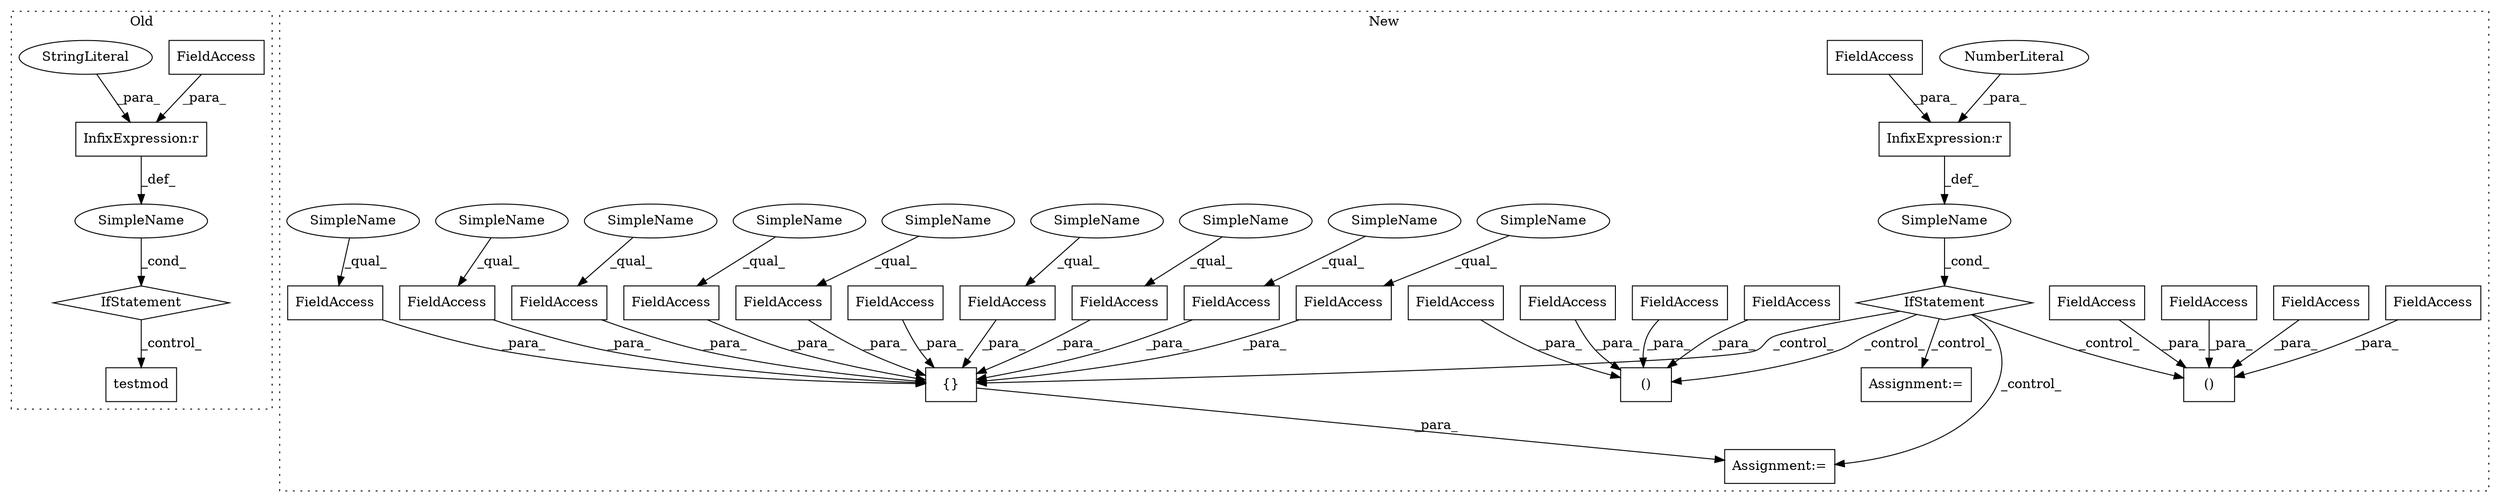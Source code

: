 digraph G {
subgraph cluster0 {
1 [label="testmod" a="32" s="145924" l="9" shape="box"];
5 [label="InfixExpression:r" a="27" s="145892" l="4" shape="box"];
7 [label="FieldAccess" a="22" s="145884" l="8" shape="box"];
10 [label="SimpleName" a="42" s="" l="" shape="ellipse"];
11 [label="IfStatement" a="25" s="145880,145906" l="4,2" shape="diamond"];
14 [label="StringLiteral" a="45" s="145896" l="10" shape="ellipse"];
label = "Old";
style="dotted";
}
subgraph cluster1 {
2 [label="{}" a="4" s="145729,145869" l="1,1" shape="box"];
3 [label="InfixExpression:r" a="27" s="145351" l="4" shape="box"];
4 [label="NumberLiteral" a="34" s="145355" l="4" shape="ellipse"];
6 [label="FieldAccess" a="22" s="145336" l="15" shape="box"];
8 [label="SimpleName" a="42" s="" l="" shape="ellipse"];
9 [label="IfStatement" a="25" s="145332,145359" l="4,2" shape="diamond"];
12 [label="Assignment:=" a="7" s="145535" l="2" shape="box"];
13 [label="Assignment:=" a="7" s="145718" l="2" shape="box"];
15 [label="FieldAccess" a="22" s="145857" l="12" shape="box"];
16 [label="FieldAccess" a="22" s="145799" l="12" shape="box"];
17 [label="FieldAccess" a="22" s="145770" l="12" shape="box"];
18 [label="FieldAccess" a="22" s="145730" l="6" shape="box"];
19 [label="FieldAccess" a="22" s="145744" l="12" shape="box"];
20 [label="FieldAccess" a="22" s="145841" l="15" shape="box"];
21 [label="FieldAccess" a="22" s="145783" l="15" shape="box"];
22 [label="FieldAccess" a="22" s="145828" l="12" shape="box"];
23 [label="FieldAccess" a="22" s="145757" l="12" shape="box"];
24 [label="()" a="106" s="145555" l="163" shape="box"];
25 [label="FieldAccess" a="22" s="145812" l="15" shape="box"];
26 [label="()" a="106" s="145376" l="159" shape="box"];
27 [label="FieldAccess" a="22" s="145462" l="10" shape="box"];
28 [label="FieldAccess" a="22" s="145376" l="10" shape="box"];
29 [label="FieldAccess" a="22" s="145505" l="10" shape="box"];
30 [label="FieldAccess" a="22" s="145687" l="10" shape="box"];
31 [label="FieldAccess" a="22" s="145419" l="10" shape="box"];
32 [label="FieldAccess" a="22" s="145555" l="10" shape="box"];
33 [label="FieldAccess" a="22" s="145643" l="10" shape="box"];
34 [label="FieldAccess" a="22" s="145599" l="10" shape="box"];
35 [label="SimpleName" a="42" s="145857" l="6" shape="ellipse"];
36 [label="SimpleName" a="42" s="145799" l="6" shape="ellipse"];
37 [label="SimpleName" a="42" s="145828" l="6" shape="ellipse"];
38 [label="SimpleName" a="42" s="145744" l="6" shape="ellipse"];
39 [label="SimpleName" a="42" s="145757" l="6" shape="ellipse"];
40 [label="SimpleName" a="42" s="145841" l="6" shape="ellipse"];
41 [label="SimpleName" a="42" s="145812" l="6" shape="ellipse"];
42 [label="SimpleName" a="42" s="145770" l="6" shape="ellipse"];
43 [label="SimpleName" a="42" s="145783" l="6" shape="ellipse"];
label = "New";
style="dotted";
}
2 -> 13 [label="_para_"];
3 -> 8 [label="_def_"];
4 -> 3 [label="_para_"];
5 -> 10 [label="_def_"];
6 -> 3 [label="_para_"];
7 -> 5 [label="_para_"];
8 -> 9 [label="_cond_"];
9 -> 13 [label="_control_"];
9 -> 12 [label="_control_"];
9 -> 24 [label="_control_"];
9 -> 2 [label="_control_"];
9 -> 26 [label="_control_"];
10 -> 11 [label="_cond_"];
11 -> 1 [label="_control_"];
14 -> 5 [label="_para_"];
15 -> 2 [label="_para_"];
16 -> 2 [label="_para_"];
17 -> 2 [label="_para_"];
18 -> 2 [label="_para_"];
19 -> 2 [label="_para_"];
20 -> 2 [label="_para_"];
21 -> 2 [label="_para_"];
22 -> 2 [label="_para_"];
23 -> 2 [label="_para_"];
25 -> 2 [label="_para_"];
27 -> 26 [label="_para_"];
28 -> 26 [label="_para_"];
29 -> 26 [label="_para_"];
30 -> 24 [label="_para_"];
31 -> 26 [label="_para_"];
32 -> 24 [label="_para_"];
33 -> 24 [label="_para_"];
34 -> 24 [label="_para_"];
35 -> 15 [label="_qual_"];
36 -> 16 [label="_qual_"];
37 -> 22 [label="_qual_"];
38 -> 19 [label="_qual_"];
39 -> 23 [label="_qual_"];
40 -> 20 [label="_qual_"];
41 -> 25 [label="_qual_"];
42 -> 17 [label="_qual_"];
43 -> 21 [label="_qual_"];
}